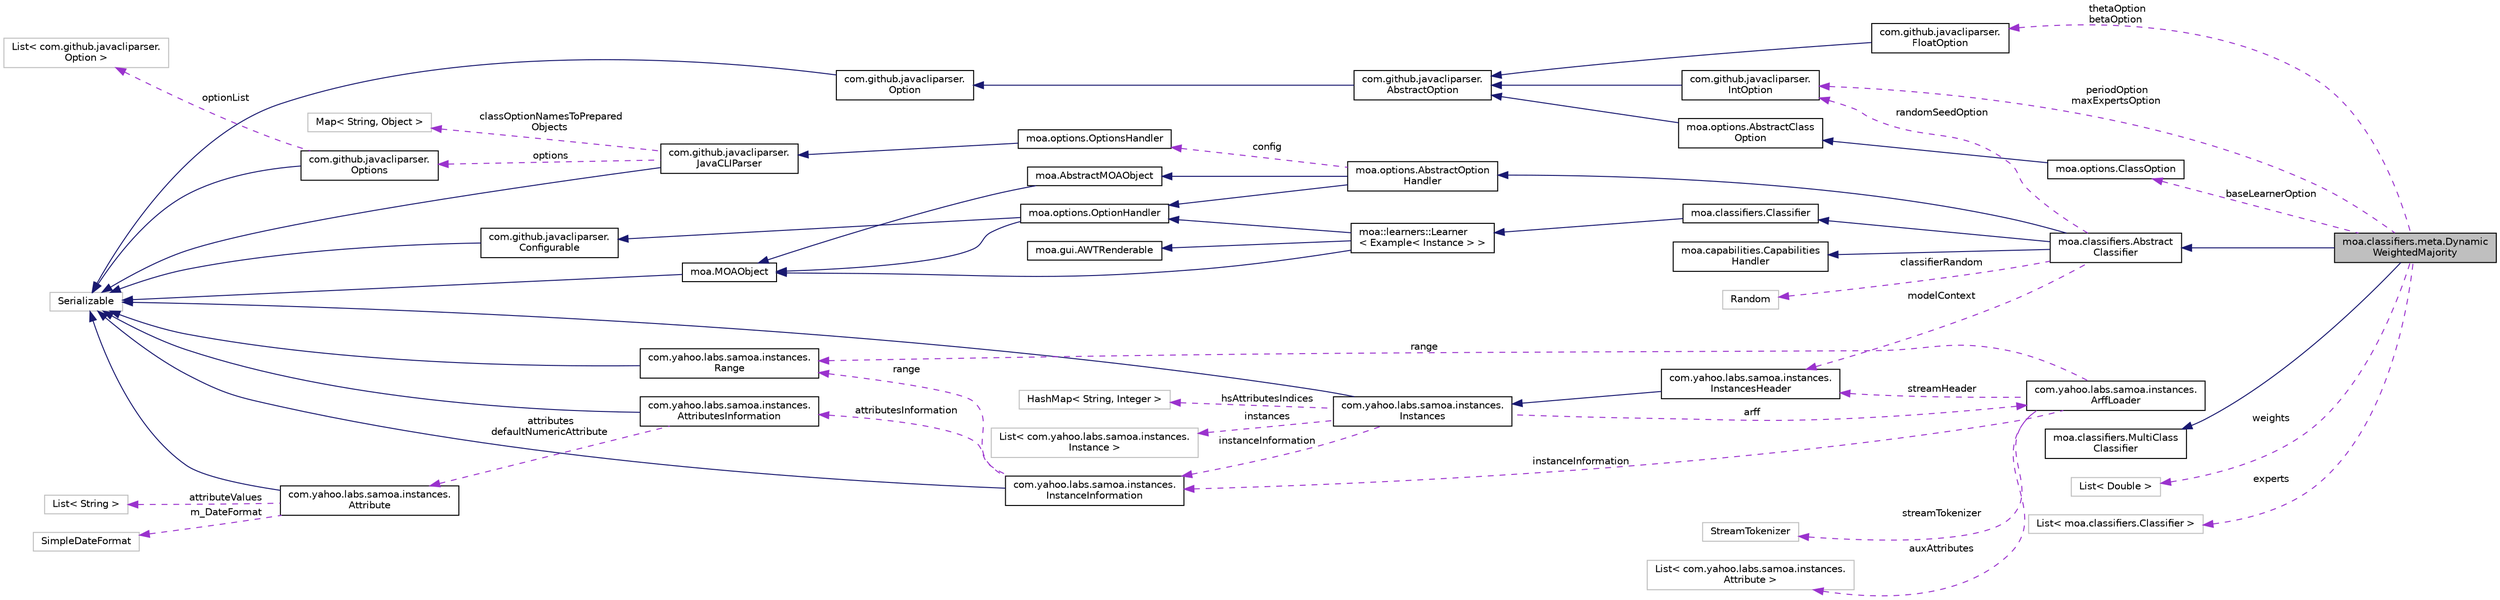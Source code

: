 digraph "moa.classifiers.meta.DynamicWeightedMajority"
{
 // LATEX_PDF_SIZE
  edge [fontname="Helvetica",fontsize="10",labelfontname="Helvetica",labelfontsize="10"];
  node [fontname="Helvetica",fontsize="10",shape=record];
  rankdir="LR";
  Node1 [label="moa.classifiers.meta.Dynamic\lWeightedMajority",height=0.2,width=0.4,color="black", fillcolor="grey75", style="filled", fontcolor="black",tooltip=" "];
  Node2 -> Node1 [dir="back",color="midnightblue",fontsize="10",style="solid",fontname="Helvetica"];
  Node2 [label="moa.classifiers.Abstract\lClassifier",height=0.2,width=0.4,color="black", fillcolor="white", style="filled",URL="$classmoa_1_1classifiers_1_1_abstract_classifier.html",tooltip=" "];
  Node3 -> Node2 [dir="back",color="midnightblue",fontsize="10",style="solid",fontname="Helvetica"];
  Node3 [label="moa.options.AbstractOption\lHandler",height=0.2,width=0.4,color="black", fillcolor="white", style="filled",URL="$classmoa_1_1options_1_1_abstract_option_handler.html",tooltip=" "];
  Node4 -> Node3 [dir="back",color="midnightblue",fontsize="10",style="solid",fontname="Helvetica"];
  Node4 [label="moa.AbstractMOAObject",height=0.2,width=0.4,color="black", fillcolor="white", style="filled",URL="$classmoa_1_1_abstract_m_o_a_object.html",tooltip=" "];
  Node5 -> Node4 [dir="back",color="midnightblue",fontsize="10",style="solid",fontname="Helvetica"];
  Node5 [label="moa.MOAObject",height=0.2,width=0.4,color="black", fillcolor="white", style="filled",URL="$interfacemoa_1_1_m_o_a_object.html",tooltip=" "];
  Node6 -> Node5 [dir="back",color="midnightblue",fontsize="10",style="solid",fontname="Helvetica"];
  Node6 [label="Serializable",height=0.2,width=0.4,color="grey75", fillcolor="white", style="filled",tooltip=" "];
  Node7 -> Node3 [dir="back",color="midnightblue",fontsize="10",style="solid",fontname="Helvetica"];
  Node7 [label="moa.options.OptionHandler",height=0.2,width=0.4,color="black", fillcolor="white", style="filled",URL="$interfacemoa_1_1options_1_1_option_handler.html",tooltip=" "];
  Node5 -> Node7 [dir="back",color="midnightblue",fontsize="10",style="solid",fontname="Helvetica"];
  Node8 -> Node7 [dir="back",color="midnightblue",fontsize="10",style="solid",fontname="Helvetica"];
  Node8 [label="com.github.javacliparser.\lConfigurable",height=0.2,width=0.4,color="black", fillcolor="white", style="filled",URL="$interfacecom_1_1github_1_1javacliparser_1_1_configurable.html",tooltip=" "];
  Node6 -> Node8 [dir="back",color="midnightblue",fontsize="10",style="solid",fontname="Helvetica"];
  Node9 -> Node3 [dir="back",color="darkorchid3",fontsize="10",style="dashed",label=" config" ,fontname="Helvetica"];
  Node9 [label="moa.options.OptionsHandler",height=0.2,width=0.4,color="black", fillcolor="white", style="filled",URL="$classmoa_1_1options_1_1_options_handler.html",tooltip=" "];
  Node10 -> Node9 [dir="back",color="midnightblue",fontsize="10",style="solid",fontname="Helvetica"];
  Node10 [label="com.github.javacliparser.\lJavaCLIParser",height=0.2,width=0.4,color="black", fillcolor="white", style="filled",URL="$classcom_1_1github_1_1javacliparser_1_1_java_c_l_i_parser.html",tooltip=" "];
  Node6 -> Node10 [dir="back",color="midnightblue",fontsize="10",style="solid",fontname="Helvetica"];
  Node11 -> Node10 [dir="back",color="darkorchid3",fontsize="10",style="dashed",label=" options" ,fontname="Helvetica"];
  Node11 [label="com.github.javacliparser.\lOptions",height=0.2,width=0.4,color="black", fillcolor="white", style="filled",URL="$classcom_1_1github_1_1javacliparser_1_1_options.html",tooltip=" "];
  Node6 -> Node11 [dir="back",color="midnightblue",fontsize="10",style="solid",fontname="Helvetica"];
  Node12 -> Node11 [dir="back",color="darkorchid3",fontsize="10",style="dashed",label=" optionList" ,fontname="Helvetica"];
  Node12 [label="List\< com.github.javacliparser.\lOption \>",height=0.2,width=0.4,color="grey75", fillcolor="white", style="filled",tooltip=" "];
  Node13 -> Node10 [dir="back",color="darkorchid3",fontsize="10",style="dashed",label=" classOptionNamesToPrepared\lObjects" ,fontname="Helvetica"];
  Node13 [label="Map\< String, Object \>",height=0.2,width=0.4,color="grey75", fillcolor="white", style="filled",tooltip=" "];
  Node14 -> Node2 [dir="back",color="midnightblue",fontsize="10",style="solid",fontname="Helvetica"];
  Node14 [label="moa.classifiers.Classifier",height=0.2,width=0.4,color="black", fillcolor="white", style="filled",URL="$interfacemoa_1_1classifiers_1_1_classifier.html",tooltip=" "];
  Node15 -> Node14 [dir="back",color="midnightblue",fontsize="10",style="solid",fontname="Helvetica"];
  Node15 [label="moa::learners::Learner\l\< Example\< Instance \> \>",height=0.2,width=0.4,color="black", fillcolor="white", style="filled",URL="$interfacemoa_1_1learners_1_1_learner.html",tooltip=" "];
  Node5 -> Node15 [dir="back",color="midnightblue",fontsize="10",style="solid",fontname="Helvetica"];
  Node7 -> Node15 [dir="back",color="midnightblue",fontsize="10",style="solid",fontname="Helvetica"];
  Node16 -> Node15 [dir="back",color="midnightblue",fontsize="10",style="solid",fontname="Helvetica"];
  Node16 [label="moa.gui.AWTRenderable",height=0.2,width=0.4,color="black", fillcolor="white", style="filled",URL="$interfacemoa_1_1gui_1_1_a_w_t_renderable.html",tooltip=" "];
  Node17 -> Node2 [dir="back",color="midnightblue",fontsize="10",style="solid",fontname="Helvetica"];
  Node17 [label="moa.capabilities.Capabilities\lHandler",height=0.2,width=0.4,color="black", fillcolor="white", style="filled",URL="$interfacemoa_1_1capabilities_1_1_capabilities_handler.html",tooltip=" "];
  Node18 -> Node2 [dir="back",color="darkorchid3",fontsize="10",style="dashed",label=" modelContext" ,fontname="Helvetica"];
  Node18 [label="com.yahoo.labs.samoa.instances.\lInstancesHeader",height=0.2,width=0.4,color="black", fillcolor="white", style="filled",URL="$classcom_1_1yahoo_1_1labs_1_1samoa_1_1instances_1_1_instances_header.html",tooltip=" "];
  Node19 -> Node18 [dir="back",color="midnightblue",fontsize="10",style="solid",fontname="Helvetica"];
  Node19 [label="com.yahoo.labs.samoa.instances.\lInstances",height=0.2,width=0.4,color="black", fillcolor="white", style="filled",URL="$classcom_1_1yahoo_1_1labs_1_1samoa_1_1instances_1_1_instances.html",tooltip=" "];
  Node6 -> Node19 [dir="back",color="midnightblue",fontsize="10",style="solid",fontname="Helvetica"];
  Node20 -> Node19 [dir="back",color="darkorchid3",fontsize="10",style="dashed",label=" arff" ,fontname="Helvetica"];
  Node20 [label="com.yahoo.labs.samoa.instances.\lArffLoader",height=0.2,width=0.4,color="black", fillcolor="white", style="filled",URL="$classcom_1_1yahoo_1_1labs_1_1samoa_1_1instances_1_1_arff_loader.html",tooltip=" "];
  Node18 -> Node20 [dir="back",color="darkorchid3",fontsize="10",style="dashed",label=" streamHeader" ,fontname="Helvetica"];
  Node21 -> Node20 [dir="back",color="darkorchid3",fontsize="10",style="dashed",label=" auxAttributes" ,fontname="Helvetica"];
  Node21 [label="List\< com.yahoo.labs.samoa.instances.\lAttribute \>",height=0.2,width=0.4,color="grey75", fillcolor="white", style="filled",tooltip=" "];
  Node22 -> Node20 [dir="back",color="darkorchid3",fontsize="10",style="dashed",label=" instanceInformation" ,fontname="Helvetica"];
  Node22 [label="com.yahoo.labs.samoa.instances.\lInstanceInformation",height=0.2,width=0.4,color="black", fillcolor="white", style="filled",URL="$classcom_1_1yahoo_1_1labs_1_1samoa_1_1instances_1_1_instance_information.html",tooltip=" "];
  Node6 -> Node22 [dir="back",color="midnightblue",fontsize="10",style="solid",fontname="Helvetica"];
  Node23 -> Node22 [dir="back",color="darkorchid3",fontsize="10",style="dashed",label=" attributesInformation" ,fontname="Helvetica"];
  Node23 [label="com.yahoo.labs.samoa.instances.\lAttributesInformation",height=0.2,width=0.4,color="black", fillcolor="white", style="filled",URL="$classcom_1_1yahoo_1_1labs_1_1samoa_1_1instances_1_1_attributes_information.html",tooltip=" "];
  Node6 -> Node23 [dir="back",color="midnightblue",fontsize="10",style="solid",fontname="Helvetica"];
  Node24 -> Node23 [dir="back",color="darkorchid3",fontsize="10",style="dashed",label=" attributes\ndefaultNumericAttribute" ,fontname="Helvetica"];
  Node24 [label="com.yahoo.labs.samoa.instances.\lAttribute",height=0.2,width=0.4,color="black", fillcolor="white", style="filled",URL="$classcom_1_1yahoo_1_1labs_1_1samoa_1_1instances_1_1_attribute.html",tooltip=" "];
  Node6 -> Node24 [dir="back",color="midnightblue",fontsize="10",style="solid",fontname="Helvetica"];
  Node25 -> Node24 [dir="back",color="darkorchid3",fontsize="10",style="dashed",label=" attributeValues" ,fontname="Helvetica"];
  Node25 [label="List\< String \>",height=0.2,width=0.4,color="grey75", fillcolor="white", style="filled",tooltip=" "];
  Node26 -> Node24 [dir="back",color="darkorchid3",fontsize="10",style="dashed",label=" m_DateFormat" ,fontname="Helvetica"];
  Node26 [label="SimpleDateFormat",height=0.2,width=0.4,color="grey75", fillcolor="white", style="filled",tooltip=" "];
  Node27 -> Node22 [dir="back",color="darkorchid3",fontsize="10",style="dashed",label=" range" ,fontname="Helvetica"];
  Node27 [label="com.yahoo.labs.samoa.instances.\lRange",height=0.2,width=0.4,color="black", fillcolor="white", style="filled",URL="$classcom_1_1yahoo_1_1labs_1_1samoa_1_1instances_1_1_range.html",tooltip=" "];
  Node6 -> Node27 [dir="back",color="midnightblue",fontsize="10",style="solid",fontname="Helvetica"];
  Node27 -> Node20 [dir="back",color="darkorchid3",fontsize="10",style="dashed",label=" range" ,fontname="Helvetica"];
  Node28 -> Node20 [dir="back",color="darkorchid3",fontsize="10",style="dashed",label=" streamTokenizer" ,fontname="Helvetica"];
  Node28 [label="StreamTokenizer",height=0.2,width=0.4,color="grey75", fillcolor="white", style="filled",tooltip=" "];
  Node29 -> Node19 [dir="back",color="darkorchid3",fontsize="10",style="dashed",label=" instances" ,fontname="Helvetica"];
  Node29 [label="List\< com.yahoo.labs.samoa.instances.\lInstance \>",height=0.2,width=0.4,color="grey75", fillcolor="white", style="filled",tooltip=" "];
  Node22 -> Node19 [dir="back",color="darkorchid3",fontsize="10",style="dashed",label=" instanceInformation" ,fontname="Helvetica"];
  Node30 -> Node19 [dir="back",color="darkorchid3",fontsize="10",style="dashed",label=" hsAttributesIndices" ,fontname="Helvetica"];
  Node30 [label="HashMap\< String, Integer \>",height=0.2,width=0.4,color="grey75", fillcolor="white", style="filled",tooltip=" "];
  Node31 -> Node2 [dir="back",color="darkorchid3",fontsize="10",style="dashed",label=" randomSeedOption" ,fontname="Helvetica"];
  Node31 [label="com.github.javacliparser.\lIntOption",height=0.2,width=0.4,color="black", fillcolor="white", style="filled",URL="$classcom_1_1github_1_1javacliparser_1_1_int_option.html",tooltip=" "];
  Node32 -> Node31 [dir="back",color="midnightblue",fontsize="10",style="solid",fontname="Helvetica"];
  Node32 [label="com.github.javacliparser.\lAbstractOption",height=0.2,width=0.4,color="black", fillcolor="white", style="filled",URL="$classcom_1_1github_1_1javacliparser_1_1_abstract_option.html",tooltip=" "];
  Node33 -> Node32 [dir="back",color="midnightblue",fontsize="10",style="solid",fontname="Helvetica"];
  Node33 [label="com.github.javacliparser.\lOption",height=0.2,width=0.4,color="black", fillcolor="white", style="filled",URL="$interfacecom_1_1github_1_1javacliparser_1_1_option.html",tooltip=" "];
  Node6 -> Node33 [dir="back",color="midnightblue",fontsize="10",style="solid",fontname="Helvetica"];
  Node34 -> Node2 [dir="back",color="darkorchid3",fontsize="10",style="dashed",label=" classifierRandom" ,fontname="Helvetica"];
  Node34 [label="Random",height=0.2,width=0.4,color="grey75", fillcolor="white", style="filled",tooltip=" "];
  Node35 -> Node1 [dir="back",color="midnightblue",fontsize="10",style="solid",fontname="Helvetica"];
  Node35 [label="moa.classifiers.MultiClass\lClassifier",height=0.2,width=0.4,color="black", fillcolor="white", style="filled",URL="$interfacemoa_1_1classifiers_1_1_multi_class_classifier.html",tooltip=" "];
  Node36 -> Node1 [dir="back",color="darkorchid3",fontsize="10",style="dashed",label=" weights" ,fontname="Helvetica"];
  Node36 [label="List\< Double \>",height=0.2,width=0.4,color="grey75", fillcolor="white", style="filled",tooltip=" "];
  Node31 -> Node1 [dir="back",color="darkorchid3",fontsize="10",style="dashed",label=" periodOption\nmaxExpertsOption" ,fontname="Helvetica"];
  Node37 -> Node1 [dir="back",color="darkorchid3",fontsize="10",style="dashed",label=" baseLearnerOption" ,fontname="Helvetica"];
  Node37 [label="moa.options.ClassOption",height=0.2,width=0.4,color="black", fillcolor="white", style="filled",URL="$classmoa_1_1options_1_1_class_option.html",tooltip=" "];
  Node38 -> Node37 [dir="back",color="midnightblue",fontsize="10",style="solid",fontname="Helvetica"];
  Node38 [label="moa.options.AbstractClass\lOption",height=0.2,width=0.4,color="black", fillcolor="white", style="filled",URL="$classmoa_1_1options_1_1_abstract_class_option.html",tooltip=" "];
  Node32 -> Node38 [dir="back",color="midnightblue",fontsize="10",style="solid",fontname="Helvetica"];
  Node39 -> Node1 [dir="back",color="darkorchid3",fontsize="10",style="dashed",label=" experts" ,fontname="Helvetica"];
  Node39 [label="List\< moa.classifiers.Classifier \>",height=0.2,width=0.4,color="grey75", fillcolor="white", style="filled",tooltip=" "];
  Node40 -> Node1 [dir="back",color="darkorchid3",fontsize="10",style="dashed",label=" thetaOption\nbetaOption" ,fontname="Helvetica"];
  Node40 [label="com.github.javacliparser.\lFloatOption",height=0.2,width=0.4,color="black", fillcolor="white", style="filled",URL="$classcom_1_1github_1_1javacliparser_1_1_float_option.html",tooltip=" "];
  Node32 -> Node40 [dir="back",color="midnightblue",fontsize="10",style="solid",fontname="Helvetica"];
}
